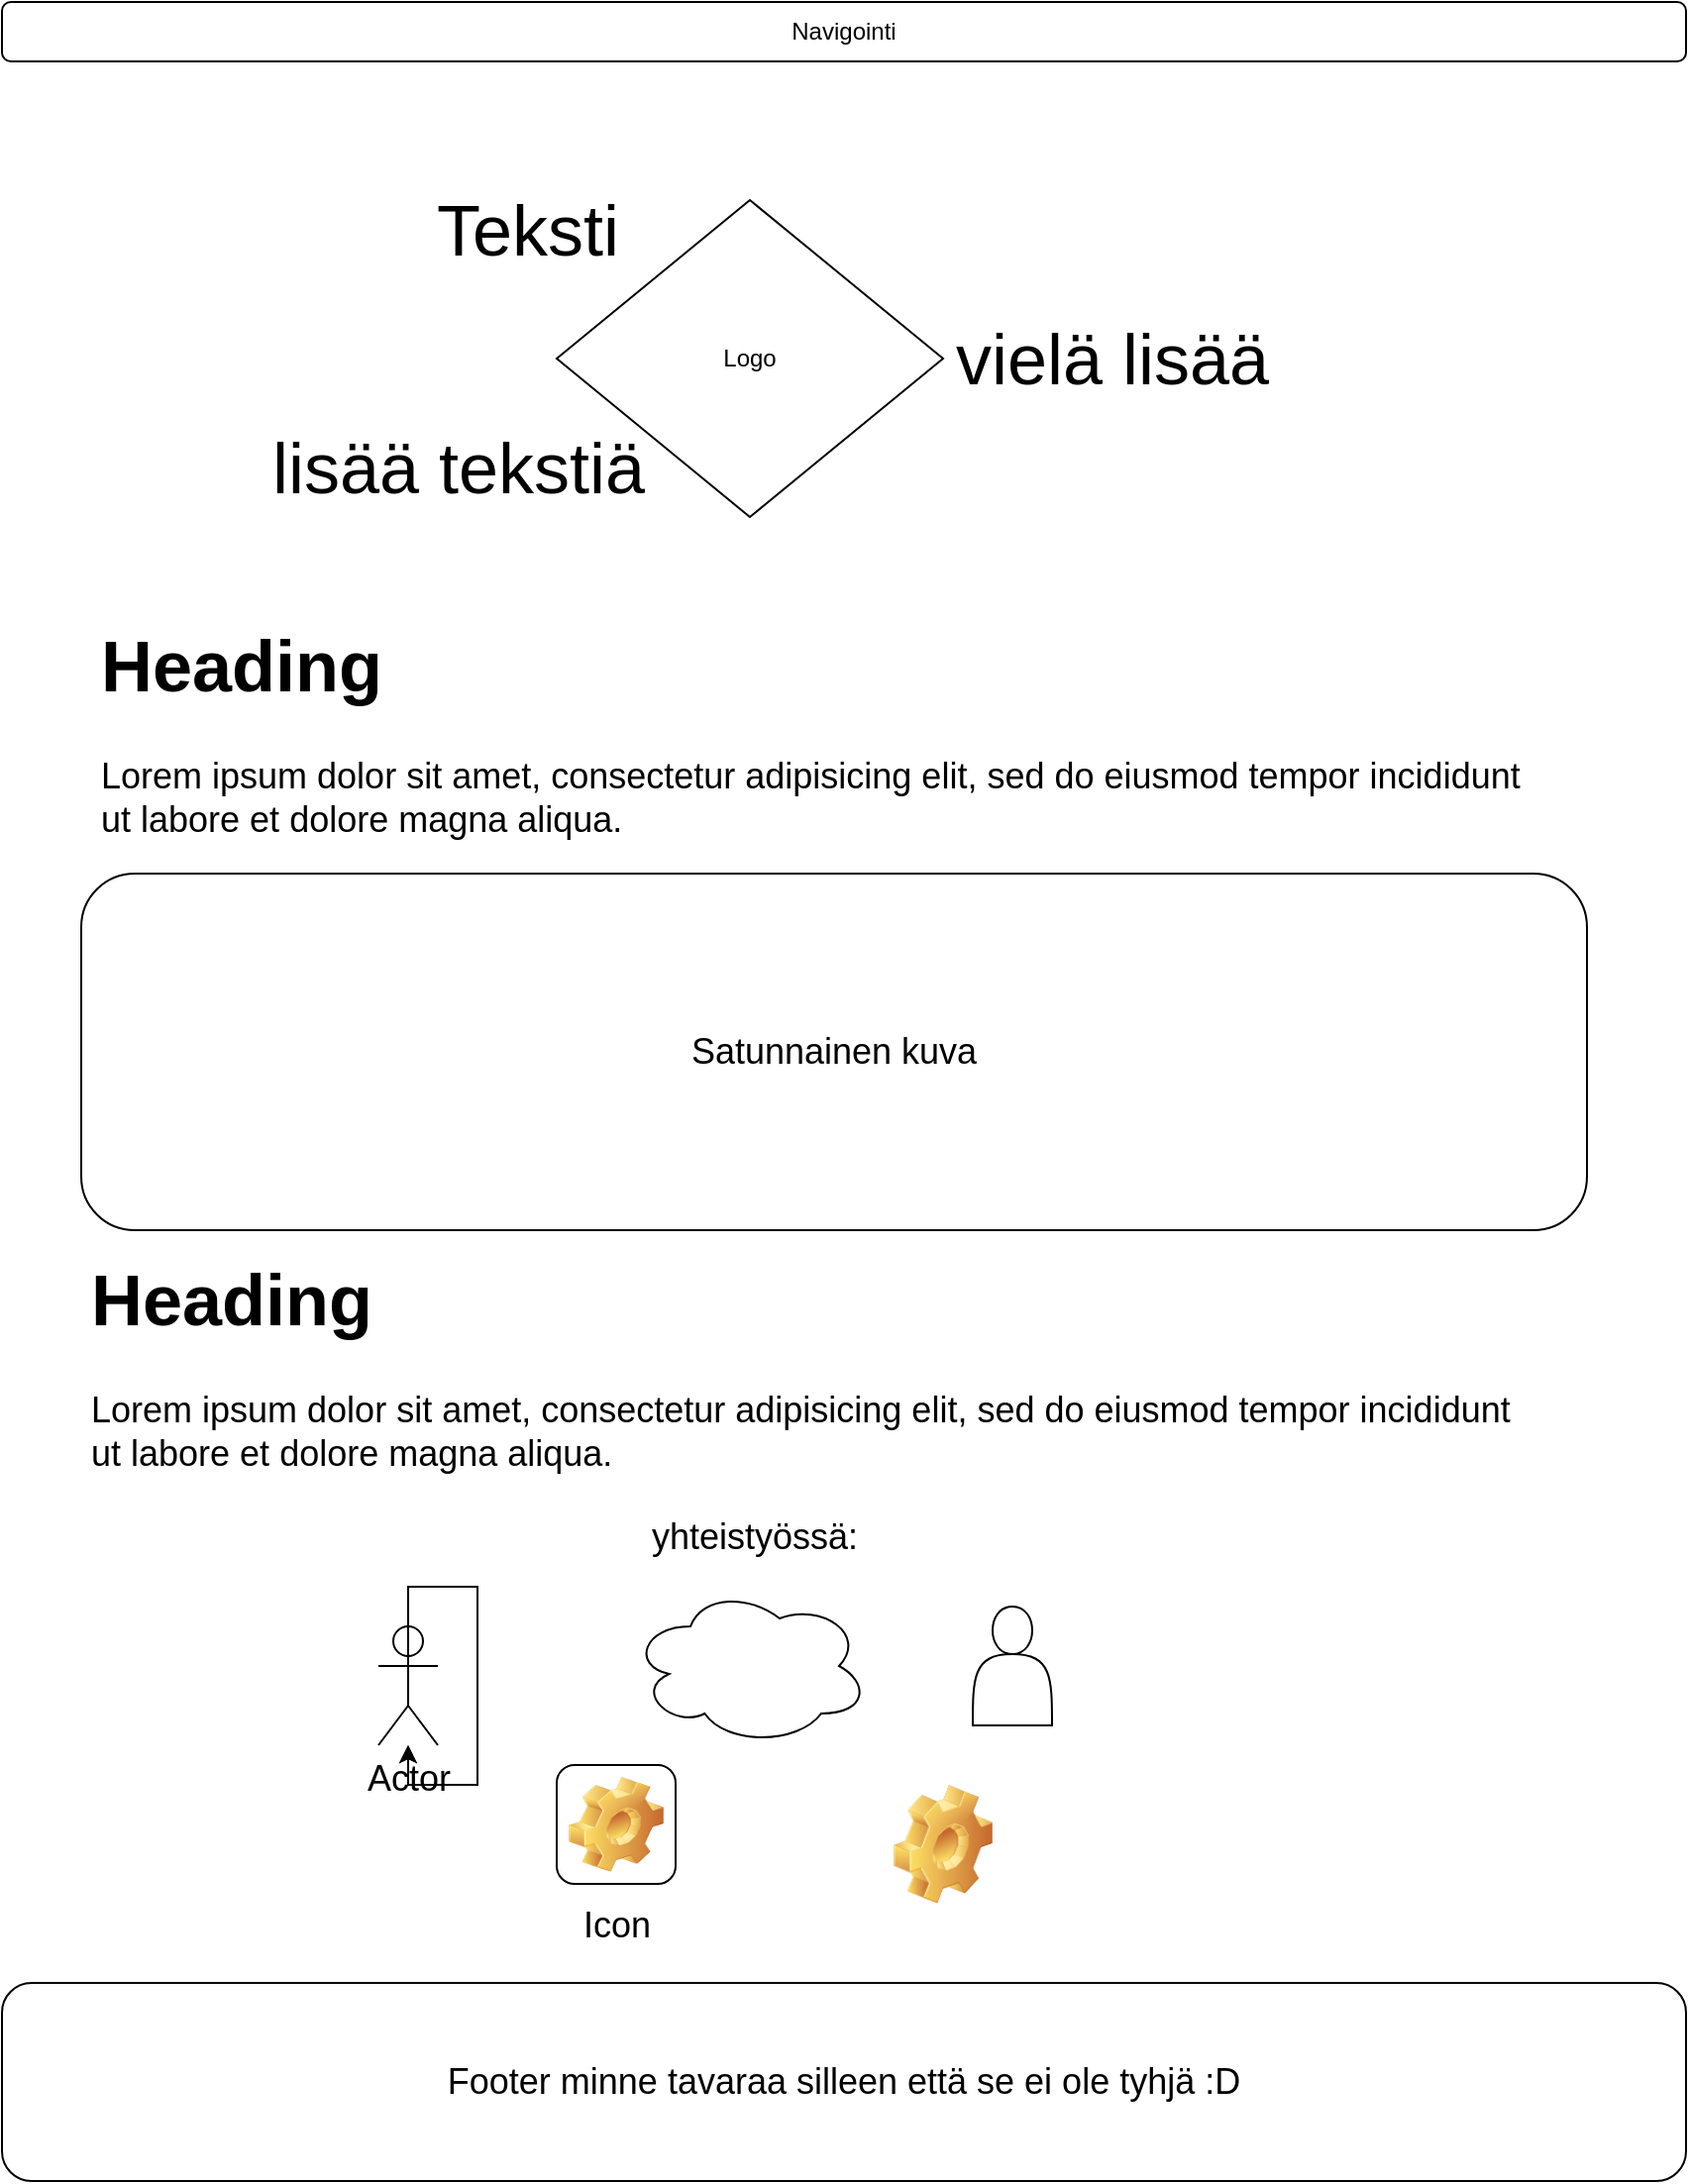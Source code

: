 <mxfile version="15.5.2" type="device"><diagram id="xFBHXV_JTElkceIGuLyH" name="Page-1"><mxGraphModel dx="1422" dy="762" grid="1" gridSize="10" guides="1" tooltips="1" connect="1" arrows="1" fold="1" page="1" pageScale="1" pageWidth="850" pageHeight="1100" math="0" shadow="0"><root><mxCell id="0"/><mxCell id="1" parent="0"/><mxCell id="teAPPqKyKVVPOmBFxWtE-2" value="Navigointi" style="rounded=1;whiteSpace=wrap;html=1;" vertex="1" parent="1"><mxGeometry width="850" height="30" as="geometry"/></mxCell><mxCell id="teAPPqKyKVVPOmBFxWtE-3" value="Logo" style="rhombus;whiteSpace=wrap;html=1;" vertex="1" parent="1"><mxGeometry x="280" y="100" width="195" height="160" as="geometry"/></mxCell><mxCell id="teAPPqKyKVVPOmBFxWtE-4" value="&amp;nbsp;lisää&amp;nbsp;tekstiä" style="text;html=1;align=center;verticalAlign=middle;resizable=0;points=[];autosize=1;strokeColor=none;fillColor=none;fontSize=36;" vertex="1" parent="1"><mxGeometry x="120" y="210" width="210" height="50" as="geometry"/></mxCell><mxCell id="teAPPqKyKVVPOmBFxWtE-5" value="vielä lisää" style="text;html=1;align=center;verticalAlign=middle;resizable=0;points=[];autosize=1;strokeColor=none;fillColor=none;fontSize=36;" vertex="1" parent="1"><mxGeometry x="475" y="155" width="170" height="50" as="geometry"/></mxCell><mxCell id="teAPPqKyKVVPOmBFxWtE-7" value="Teksti" style="text;html=1;align=center;verticalAlign=middle;resizable=0;points=[];autosize=1;strokeColor=none;fillColor=none;fontSize=36;" vertex="1" parent="1"><mxGeometry x="210" y="90" width="110" height="50" as="geometry"/></mxCell><mxCell id="teAPPqKyKVVPOmBFxWtE-14" value="&lt;h1&gt;Heading&lt;/h1&gt;&lt;p&gt;Lorem ipsum dolor sit amet, consectetur adipisicing elit, sed do eiusmod tempor incididunt ut labore et dolore magna aliqua.&lt;/p&gt;" style="text;html=1;strokeColor=none;fillColor=none;spacing=5;spacingTop=-20;whiteSpace=wrap;overflow=hidden;rounded=0;fontSize=18;" vertex="1" parent="1"><mxGeometry x="45" y="300" width="735" height="200" as="geometry"/></mxCell><mxCell id="teAPPqKyKVVPOmBFxWtE-15" value="Satunnainen kuva" style="rounded=1;whiteSpace=wrap;html=1;fontSize=18;" vertex="1" parent="1"><mxGeometry x="40" y="440" width="760" height="180" as="geometry"/></mxCell><mxCell id="teAPPqKyKVVPOmBFxWtE-16" value="&lt;h1&gt;Heading&lt;/h1&gt;&lt;p&gt;Lorem ipsum dolor sit amet, consectetur adipisicing elit, sed do eiusmod tempor incididunt ut labore et dolore magna aliqua.&lt;/p&gt;" style="text;html=1;strokeColor=none;fillColor=none;spacing=5;spacingTop=-20;whiteSpace=wrap;overflow=hidden;rounded=0;fontSize=18;sketch=0;" vertex="1" parent="1"><mxGeometry x="40" y="620" width="730" height="190" as="geometry"/></mxCell><mxCell id="teAPPqKyKVVPOmBFxWtE-18" value="Actor" style="shape=umlActor;verticalLabelPosition=bottom;verticalAlign=top;html=1;outlineConnect=0;sketch=0;fontSize=18;" vertex="1" parent="1"><mxGeometry x="190" y="820" width="30" height="60" as="geometry"/></mxCell><mxCell id="teAPPqKyKVVPOmBFxWtE-19" value="" style="ellipse;shape=cloud;whiteSpace=wrap;html=1;sketch=0;fontSize=18;" vertex="1" parent="1"><mxGeometry x="317.5" y="800" width="120" height="80" as="geometry"/></mxCell><mxCell id="teAPPqKyKVVPOmBFxWtE-20" value="" style="shape=actor;whiteSpace=wrap;html=1;sketch=0;fontSize=18;" vertex="1" parent="1"><mxGeometry x="490" y="810" width="40" height="60" as="geometry"/></mxCell><mxCell id="teAPPqKyKVVPOmBFxWtE-21" value="Icon" style="icon;html=1;image=img/clipart/Gear_128x128.png;sketch=0;fontSize=18;" vertex="1" parent="1"><mxGeometry x="280" y="890" width="60" height="60" as="geometry"/></mxCell><mxCell id="teAPPqKyKVVPOmBFxWtE-22" value="" style="shape=image;html=1;verticalLabelPosition=bottom;verticalAlign=top;imageAspect=0;image=img/clipart/Gear_128x128.png;sketch=0;fontSize=18;" vertex="1" parent="1"><mxGeometry x="450" y="900" width="50" height="60" as="geometry"/></mxCell><mxCell id="teAPPqKyKVVPOmBFxWtE-23" value="Footer minne tavaraa silleen että se ei ole tyhjä :D" style="rounded=1;whiteSpace=wrap;html=1;sketch=0;fontSize=18;" vertex="1" parent="1"><mxGeometry y="1000" width="850" height="100" as="geometry"/></mxCell><mxCell id="teAPPqKyKVVPOmBFxWtE-24" style="edgeStyle=orthogonalEdgeStyle;rounded=0;orthogonalLoop=1;jettySize=auto;html=1;exitX=0.5;exitY=0.5;exitDx=0;exitDy=0;exitPerimeter=0;fontSize=18;" edge="1" parent="1" source="teAPPqKyKVVPOmBFxWtE-18" target="teAPPqKyKVVPOmBFxWtE-18"><mxGeometry relative="1" as="geometry"/></mxCell><mxCell id="teAPPqKyKVVPOmBFxWtE-25" style="edgeStyle=orthogonalEdgeStyle;rounded=0;orthogonalLoop=1;jettySize=auto;html=1;exitX=0.5;exitY=0.5;exitDx=0;exitDy=0;exitPerimeter=0;fontSize=18;" edge="1" parent="1" source="teAPPqKyKVVPOmBFxWtE-18" target="teAPPqKyKVVPOmBFxWtE-18"><mxGeometry relative="1" as="geometry"/></mxCell><mxCell id="teAPPqKyKVVPOmBFxWtE-26" value="yhteistyössä:" style="text;html=1;strokeColor=none;fillColor=none;align=center;verticalAlign=middle;whiteSpace=wrap;rounded=0;sketch=0;fontSize=18;" vertex="1" parent="1"><mxGeometry x="360" y="760" width="40" height="30" as="geometry"/></mxCell></root></mxGraphModel></diagram></mxfile>